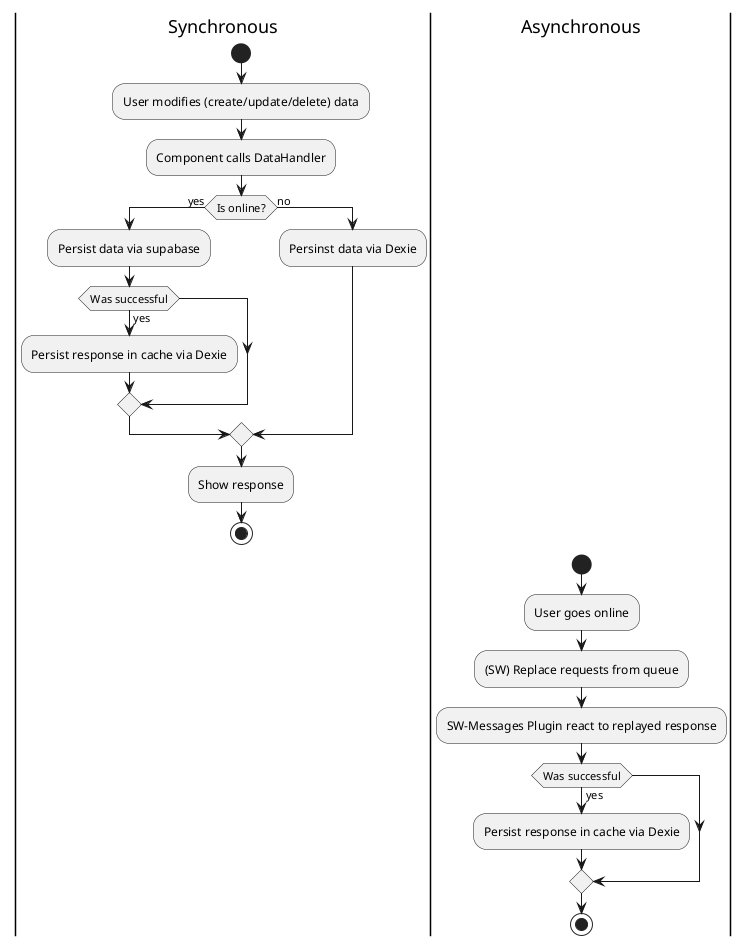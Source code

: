 @startuml Update-Data Flow
|Synchronous|
start
:User modifies (create/update/delete) data;
:Component calls DataHandler;

if (Is online?) then (yes)
  :Persist data via supabase;
  if (Was successful) then (yes)
  :Persist response in cache via Dexie;
  endif
else (no)
  :Persinst data via Dexie;
endif

:Show response;
stop

|Asynchronous|
start
:User goes online;
:(SW) Replace requests from queue;
:SW-Messages Plugin react to replayed response;
if (Was successful) then (yes)
  :Persist response in cache via Dexie;
endif
stop
@enduml
